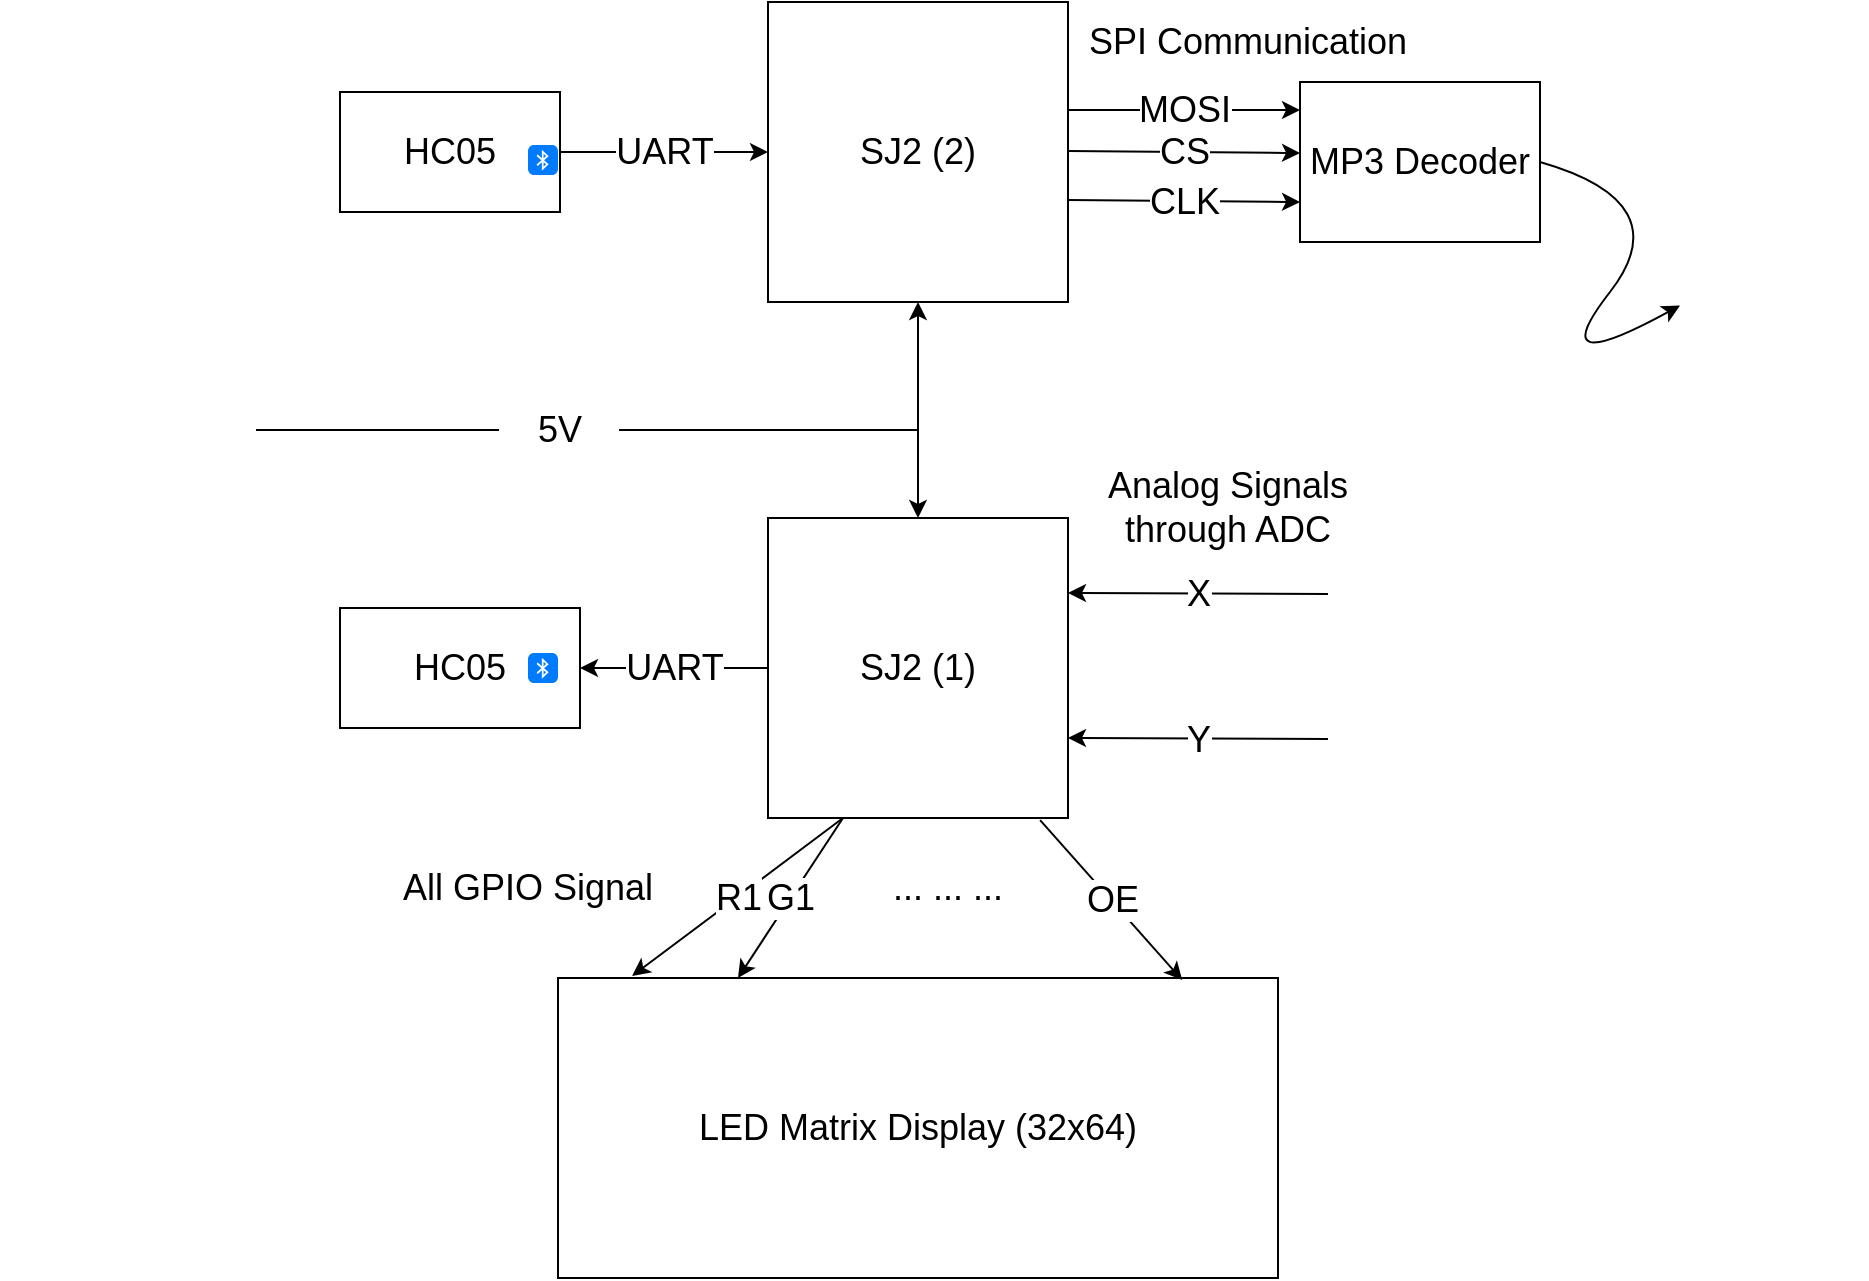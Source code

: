 <mxfile version="20.5.3" type="device"><diagram id="OU6xYT7KimWhy_ZhR60T" name="Page-1"><mxGraphModel dx="2187" dy="768" grid="1" gridSize="10" guides="1" tooltips="1" connect="1" arrows="1" fold="1" page="1" pageScale="1" pageWidth="827" pageHeight="1169" math="0" shadow="0"><root><mxCell id="0"/><mxCell id="1" parent="0"/><mxCell id="FDP2yKuOD2uvmQ69ufxv-1" value="&lt;font style=&quot;font-size: 18px;&quot;&gt;SJ2 (1)&lt;/font&gt;" style="whiteSpace=wrap;html=1;aspect=fixed;" parent="1" vertex="1"><mxGeometry x="294" y="318" width="150" height="150" as="geometry"/></mxCell><mxCell id="FDP2yKuOD2uvmQ69ufxv-2" value="" style="shape=image;html=1;verticalAlign=top;verticalLabelPosition=bottom;labelBackgroundColor=#ffffff;imageAspect=0;aspect=fixed;image=https://cdn1.iconfinder.com/data/icons/bootstrap-vol-3/16/joystick-128.png" parent="1" vertex="1"><mxGeometry x="584" y="329" width="128" height="128" as="geometry"/></mxCell><mxCell id="FDP2yKuOD2uvmQ69ufxv-3" value="" style="endArrow=classic;html=1;rounded=0;fontSize=18;entryX=1;entryY=0.25;entryDx=0;entryDy=0;" parent="1" target="FDP2yKuOD2uvmQ69ufxv-1" edge="1"><mxGeometry relative="1" as="geometry"><mxPoint x="574" y="356" as="sourcePoint"/><mxPoint x="434" y="578" as="targetPoint"/></mxGeometry></mxCell><mxCell id="FDP2yKuOD2uvmQ69ufxv-4" value="X" style="edgeLabel;resizable=0;html=1;align=center;verticalAlign=middle;fontSize=18;" parent="FDP2yKuOD2uvmQ69ufxv-3" connectable="0" vertex="1"><mxGeometry relative="1" as="geometry"/></mxCell><mxCell id="FDP2yKuOD2uvmQ69ufxv-5" value="" style="endArrow=classic;html=1;rounded=0;fontSize=18;entryX=1;entryY=0.25;entryDx=0;entryDy=0;" parent="1" edge="1"><mxGeometry relative="1" as="geometry"><mxPoint x="574" y="428.5" as="sourcePoint"/><mxPoint x="444" y="428" as="targetPoint"/></mxGeometry></mxCell><mxCell id="FDP2yKuOD2uvmQ69ufxv-6" value="Y" style="edgeLabel;resizable=0;html=1;align=center;verticalAlign=middle;fontSize=18;" parent="FDP2yKuOD2uvmQ69ufxv-5" connectable="0" vertex="1"><mxGeometry relative="1" as="geometry"/></mxCell><mxCell id="FDP2yKuOD2uvmQ69ufxv-7" value="Analog Signals through ADC" style="text;html=1;strokeColor=none;fillColor=none;align=center;verticalAlign=middle;whiteSpace=wrap;rounded=0;fontSize=18;rotation=0;" parent="1" vertex="1"><mxGeometry x="444" y="288" width="160" height="50" as="geometry"/></mxCell><mxCell id="FDP2yKuOD2uvmQ69ufxv-10" value="LED Matrix Display (32x64)" style="rounded=0;whiteSpace=wrap;html=1;fontSize=18;" parent="1" vertex="1"><mxGeometry x="189" y="548" width="360" height="150" as="geometry"/></mxCell><mxCell id="FDP2yKuOD2uvmQ69ufxv-11" value="" style="endArrow=classic;html=1;rounded=0;fontSize=18;entryX=0.103;entryY=-0.007;entryDx=0;entryDy=0;entryPerimeter=0;exitX=0.25;exitY=1;exitDx=0;exitDy=0;" parent="1" source="FDP2yKuOD2uvmQ69ufxv-1" target="FDP2yKuOD2uvmQ69ufxv-10" edge="1"><mxGeometry relative="1" as="geometry"><mxPoint x="334" y="548" as="sourcePoint"/><mxPoint x="434" y="548" as="targetPoint"/></mxGeometry></mxCell><mxCell id="FDP2yKuOD2uvmQ69ufxv-12" value="R1" style="edgeLabel;resizable=0;html=1;align=center;verticalAlign=middle;fontSize=18;" parent="FDP2yKuOD2uvmQ69ufxv-11" connectable="0" vertex="1"><mxGeometry relative="1" as="geometry"/></mxCell><mxCell id="FDP2yKuOD2uvmQ69ufxv-13" value="" style="endArrow=classic;html=1;rounded=0;fontSize=18;exitX=0.25;exitY=1;exitDx=0;exitDy=0;entryX=0.25;entryY=0;entryDx=0;entryDy=0;" parent="1" source="FDP2yKuOD2uvmQ69ufxv-1" target="FDP2yKuOD2uvmQ69ufxv-10" edge="1"><mxGeometry relative="1" as="geometry"><mxPoint x="341.5" y="478" as="sourcePoint"/><mxPoint x="294" y="538" as="targetPoint"/></mxGeometry></mxCell><mxCell id="FDP2yKuOD2uvmQ69ufxv-14" value="G1" style="edgeLabel;resizable=0;html=1;align=center;verticalAlign=middle;fontSize=18;" parent="FDP2yKuOD2uvmQ69ufxv-13" connectable="0" vertex="1"><mxGeometry relative="1" as="geometry"/></mxCell><mxCell id="FDP2yKuOD2uvmQ69ufxv-15" value="All GPIO Signal" style="text;html=1;strokeColor=none;fillColor=none;align=center;verticalAlign=middle;whiteSpace=wrap;rounded=0;fontSize=18;" parent="1" vertex="1"><mxGeometry x="104" y="488" width="140" height="30" as="geometry"/></mxCell><mxCell id="FDP2yKuOD2uvmQ69ufxv-16" value="... ... ..." style="text;html=1;strokeColor=none;fillColor=none;align=center;verticalAlign=middle;whiteSpace=wrap;rounded=0;fontSize=18;" parent="1" vertex="1"><mxGeometry x="344" y="488" width="80" height="30" as="geometry"/></mxCell><mxCell id="FDP2yKuOD2uvmQ69ufxv-17" value="" style="endArrow=classic;html=1;rounded=0;fontSize=18;exitX=0.907;exitY=1.007;exitDx=0;exitDy=0;entryX=0.867;entryY=0.007;entryDx=0;entryDy=0;entryPerimeter=0;exitPerimeter=0;" parent="1" source="FDP2yKuOD2uvmQ69ufxv-1" target="FDP2yKuOD2uvmQ69ufxv-10" edge="1"><mxGeometry relative="1" as="geometry"><mxPoint x="341.5" y="478" as="sourcePoint"/><mxPoint x="289" y="558" as="targetPoint"/></mxGeometry></mxCell><mxCell id="FDP2yKuOD2uvmQ69ufxv-18" value="OE" style="edgeLabel;resizable=0;html=1;align=center;verticalAlign=middle;fontSize=18;" parent="FDP2yKuOD2uvmQ69ufxv-17" connectable="0" vertex="1"><mxGeometry relative="1" as="geometry"/></mxCell><mxCell id="FDP2yKuOD2uvmQ69ufxv-20" value="&lt;font style=&quot;font-size: 18px;&quot;&gt;SJ2 (2)&lt;/font&gt;" style="whiteSpace=wrap;html=1;aspect=fixed;" parent="1" vertex="1"><mxGeometry x="294" y="60" width="150" height="150" as="geometry"/></mxCell><mxCell id="FDP2yKuOD2uvmQ69ufxv-21" value="HC05" style="rounded=0;whiteSpace=wrap;html=1;fontSize=18;" parent="1" vertex="1"><mxGeometry x="80" y="363" width="120" height="60" as="geometry"/></mxCell><mxCell id="FDP2yKuOD2uvmQ69ufxv-22" value="" style="html=1;strokeWidth=1;shadow=0;dashed=0;shape=mxgraph.ios7.misc.bluetooth;fillColor=#007AFF;strokeColor=none;buttonText=;strokeColor2=#222222;fontColor=#222222;fontSize=8;verticalLabelPosition=bottom;verticalAlign=top;align=center;sketch=0;" parent="1" vertex="1"><mxGeometry x="174" y="385.5" width="15" height="15" as="geometry"/></mxCell><mxCell id="FDP2yKuOD2uvmQ69ufxv-23" value="" style="endArrow=classic;html=1;rounded=0;fontSize=18;entryX=1;entryY=0.5;entryDx=0;entryDy=0;exitX=0;exitY=0.5;exitDx=0;exitDy=0;" parent="1" source="FDP2yKuOD2uvmQ69ufxv-1" target="FDP2yKuOD2uvmQ69ufxv-21" edge="1"><mxGeometry relative="1" as="geometry"><mxPoint x="290" y="390" as="sourcePoint"/><mxPoint x="460" y="410" as="targetPoint"/></mxGeometry></mxCell><mxCell id="FDP2yKuOD2uvmQ69ufxv-24" value="UART" style="edgeLabel;resizable=0;html=1;align=center;verticalAlign=middle;fontSize=18;" parent="FDP2yKuOD2uvmQ69ufxv-23" connectable="0" vertex="1"><mxGeometry relative="1" as="geometry"/></mxCell><mxCell id="FDP2yKuOD2uvmQ69ufxv-25" value="" style="shape=image;html=1;verticalAlign=top;verticalLabelPosition=bottom;labelBackgroundColor=#ffffff;imageAspect=0;aspect=fixed;image=https://cdn1.iconfinder.com/data/icons/ios-11-glyphs/30/radio_waves-128.png;fontSize=18;" parent="1" vertex="1"><mxGeometry x="120.5" y="324" width="39" height="39" as="geometry"/></mxCell><mxCell id="FDP2yKuOD2uvmQ69ufxv-26" value="HC05" style="rounded=0;whiteSpace=wrap;html=1;fontSize=18;" parent="1" vertex="1"><mxGeometry x="80" y="105" width="110" height="60" as="geometry"/></mxCell><mxCell id="FDP2yKuOD2uvmQ69ufxv-27" value="" style="html=1;strokeWidth=1;shadow=0;dashed=0;shape=mxgraph.ios7.misc.bluetooth;fillColor=#007AFF;strokeColor=none;buttonText=;strokeColor2=#222222;fontColor=#222222;fontSize=8;verticalLabelPosition=bottom;verticalAlign=top;align=center;sketch=0;" parent="1" vertex="1"><mxGeometry x="174" y="131.5" width="15" height="15" as="geometry"/></mxCell><mxCell id="FDP2yKuOD2uvmQ69ufxv-28" value="" style="shape=image;html=1;verticalAlign=top;verticalLabelPosition=bottom;labelBackgroundColor=#ffffff;imageAspect=0;aspect=fixed;image=https://cdn1.iconfinder.com/data/icons/ios-11-glyphs/30/radio_waves-128.png;fontSize=18;" parent="1" vertex="1"><mxGeometry x="115.5" y="165" width="39" height="39" as="geometry"/></mxCell><mxCell id="FDP2yKuOD2uvmQ69ufxv-30" value="" style="endArrow=classic;html=1;rounded=0;fontSize=18;entryX=0;entryY=0.5;entryDx=0;entryDy=0;exitX=1;exitY=0.5;exitDx=0;exitDy=0;" parent="1" source="FDP2yKuOD2uvmQ69ufxv-26" target="FDP2yKuOD2uvmQ69ufxv-20" edge="1"><mxGeometry relative="1" as="geometry"><mxPoint x="268" y="210" as="sourcePoint"/><mxPoint x="174" y="210" as="targetPoint"/></mxGeometry></mxCell><mxCell id="FDP2yKuOD2uvmQ69ufxv-31" value="UART" style="edgeLabel;resizable=0;html=1;align=center;verticalAlign=middle;fontSize=18;" parent="FDP2yKuOD2uvmQ69ufxv-30" connectable="0" vertex="1"><mxGeometry relative="1" as="geometry"/></mxCell><mxCell id="FDP2yKuOD2uvmQ69ufxv-32" value="MP3 Decoder" style="rounded=0;whiteSpace=wrap;html=1;fontSize=18;" parent="1" vertex="1"><mxGeometry x="560" y="100" width="120" height="80" as="geometry"/></mxCell><mxCell id="FDP2yKuOD2uvmQ69ufxv-35" value="" style="shape=image;html=1;verticalAlign=top;verticalLabelPosition=bottom;labelBackgroundColor=#ffffff;imageAspect=0;aspect=fixed;image=https://cdn4.iconfinder.com/data/icons/essential-app-2/16/volume-sound-speaker-lound-128.png;fontSize=18;" parent="1" vertex="1"><mxGeometry x="750" y="165" width="93.5" height="93.5" as="geometry"/></mxCell><mxCell id="FDP2yKuOD2uvmQ69ufxv-37" value="" style="curved=1;endArrow=classic;html=1;rounded=0;fontSize=18;exitX=1;exitY=0.5;exitDx=0;exitDy=0;entryX=0;entryY=0.5;entryDx=0;entryDy=0;" parent="1" source="FDP2yKuOD2uvmQ69ufxv-32" target="FDP2yKuOD2uvmQ69ufxv-35" edge="1"><mxGeometry width="50" height="50" relative="1" as="geometry"><mxPoint x="660" y="230" as="sourcePoint"/><mxPoint x="710" y="90" as="targetPoint"/><Array as="points"><mxPoint x="750" y="160"/><mxPoint x="680" y="250"/></Array></mxGeometry></mxCell><mxCell id="FDP2yKuOD2uvmQ69ufxv-38" value="" style="endArrow=classic;html=1;rounded=0;fontSize=18;exitX=1;exitY=0.36;exitDx=0;exitDy=0;exitPerimeter=0;" parent="1" source="FDP2yKuOD2uvmQ69ufxv-20" edge="1"><mxGeometry relative="1" as="geometry"><mxPoint x="450" y="115" as="sourcePoint"/><mxPoint x="560" y="114" as="targetPoint"/></mxGeometry></mxCell><mxCell id="FDP2yKuOD2uvmQ69ufxv-39" value="MOSI" style="edgeLabel;resizable=0;html=1;align=center;verticalAlign=middle;fontSize=18;" parent="FDP2yKuOD2uvmQ69ufxv-38" connectable="0" vertex="1"><mxGeometry relative="1" as="geometry"/></mxCell><mxCell id="FDP2yKuOD2uvmQ69ufxv-40" value="" style="endArrow=classic;html=1;rounded=0;fontSize=18;entryX=0;entryY=0.25;entryDx=0;entryDy=0;exitX=1;exitY=0.36;exitDx=0;exitDy=0;exitPerimeter=0;" parent="1" edge="1"><mxGeometry relative="1" as="geometry"><mxPoint x="444" y="134.5" as="sourcePoint"/><mxPoint x="560" y="135.5" as="targetPoint"/></mxGeometry></mxCell><mxCell id="FDP2yKuOD2uvmQ69ufxv-41" value="CS" style="edgeLabel;resizable=0;html=1;align=center;verticalAlign=middle;fontSize=18;" parent="FDP2yKuOD2uvmQ69ufxv-40" connectable="0" vertex="1"><mxGeometry relative="1" as="geometry"/></mxCell><mxCell id="FDP2yKuOD2uvmQ69ufxv-42" value="" style="endArrow=classic;html=1;rounded=0;fontSize=18;entryX=0;entryY=0.25;entryDx=0;entryDy=0;exitX=1;exitY=0.36;exitDx=0;exitDy=0;exitPerimeter=0;" parent="1" edge="1"><mxGeometry relative="1" as="geometry"><mxPoint x="444" y="159" as="sourcePoint"/><mxPoint x="560" y="160" as="targetPoint"/></mxGeometry></mxCell><mxCell id="FDP2yKuOD2uvmQ69ufxv-43" value="CLK" style="edgeLabel;resizable=0;html=1;align=center;verticalAlign=middle;fontSize=18;" parent="FDP2yKuOD2uvmQ69ufxv-42" connectable="0" vertex="1"><mxGeometry relative="1" as="geometry"/></mxCell><mxCell id="FDP2yKuOD2uvmQ69ufxv-44" value="SPI Communication" style="text;html=1;strokeColor=none;fillColor=none;align=center;verticalAlign=middle;whiteSpace=wrap;rounded=0;fontSize=18;" parent="1" vertex="1"><mxGeometry x="444" y="60" width="180" height="40" as="geometry"/></mxCell><mxCell id="FDP2yKuOD2uvmQ69ufxv-46" style="edgeStyle=orthogonalEdgeStyle;rounded=0;orthogonalLoop=1;jettySize=auto;html=1;entryX=0.5;entryY=0;entryDx=0;entryDy=0;fontSize=18;startArrow=none;" parent="1" source="FDP2yKuOD2uvmQ69ufxv-49" target="FDP2yKuOD2uvmQ69ufxv-1" edge="1"><mxGeometry relative="1" as="geometry"/></mxCell><mxCell id="FDP2yKuOD2uvmQ69ufxv-45" value="" style="shape=image;html=1;verticalAlign=top;verticalLabelPosition=bottom;labelBackgroundColor=#ffffff;imageAspect=0;aspect=fixed;image=https://cdn3.iconfinder.com/data/icons/energy-and-power-glyph-24-px/24/Automotive_battery_battery_charging_car_battery_truck_battery_vehicle_battery_1-128.png;fontSize=18;" parent="1" vertex="1"><mxGeometry x="-90" y="210" width="128" height="128" as="geometry"/></mxCell><mxCell id="FDP2yKuOD2uvmQ69ufxv-49" value="5V" style="text;html=1;strokeColor=none;fillColor=none;align=center;verticalAlign=middle;whiteSpace=wrap;rounded=0;fontSize=18;" parent="1" vertex="1"><mxGeometry x="159.5" y="259" width="60" height="30" as="geometry"/></mxCell><mxCell id="FDP2yKuOD2uvmQ69ufxv-50" value="" style="edgeStyle=orthogonalEdgeStyle;rounded=0;orthogonalLoop=1;jettySize=auto;html=1;entryX=0;entryY=0.5;entryDx=0;entryDy=0;fontSize=18;endArrow=none;" parent="1" source="FDP2yKuOD2uvmQ69ufxv-45" target="FDP2yKuOD2uvmQ69ufxv-49" edge="1"><mxGeometry relative="1" as="geometry"><mxPoint x="38" y="274" as="sourcePoint"/><mxPoint x="369" y="318" as="targetPoint"/></mxGeometry></mxCell><mxCell id="FDP2yKuOD2uvmQ69ufxv-51" value="" style="endArrow=classic;html=1;rounded=0;fontSize=18;entryX=0.5;entryY=1;entryDx=0;entryDy=0;" parent="1" target="FDP2yKuOD2uvmQ69ufxv-20" edge="1"><mxGeometry width="50" height="50" relative="1" as="geometry"><mxPoint x="369" y="280" as="sourcePoint"/><mxPoint x="470" y="380" as="targetPoint"/></mxGeometry></mxCell></root></mxGraphModel></diagram></mxfile>